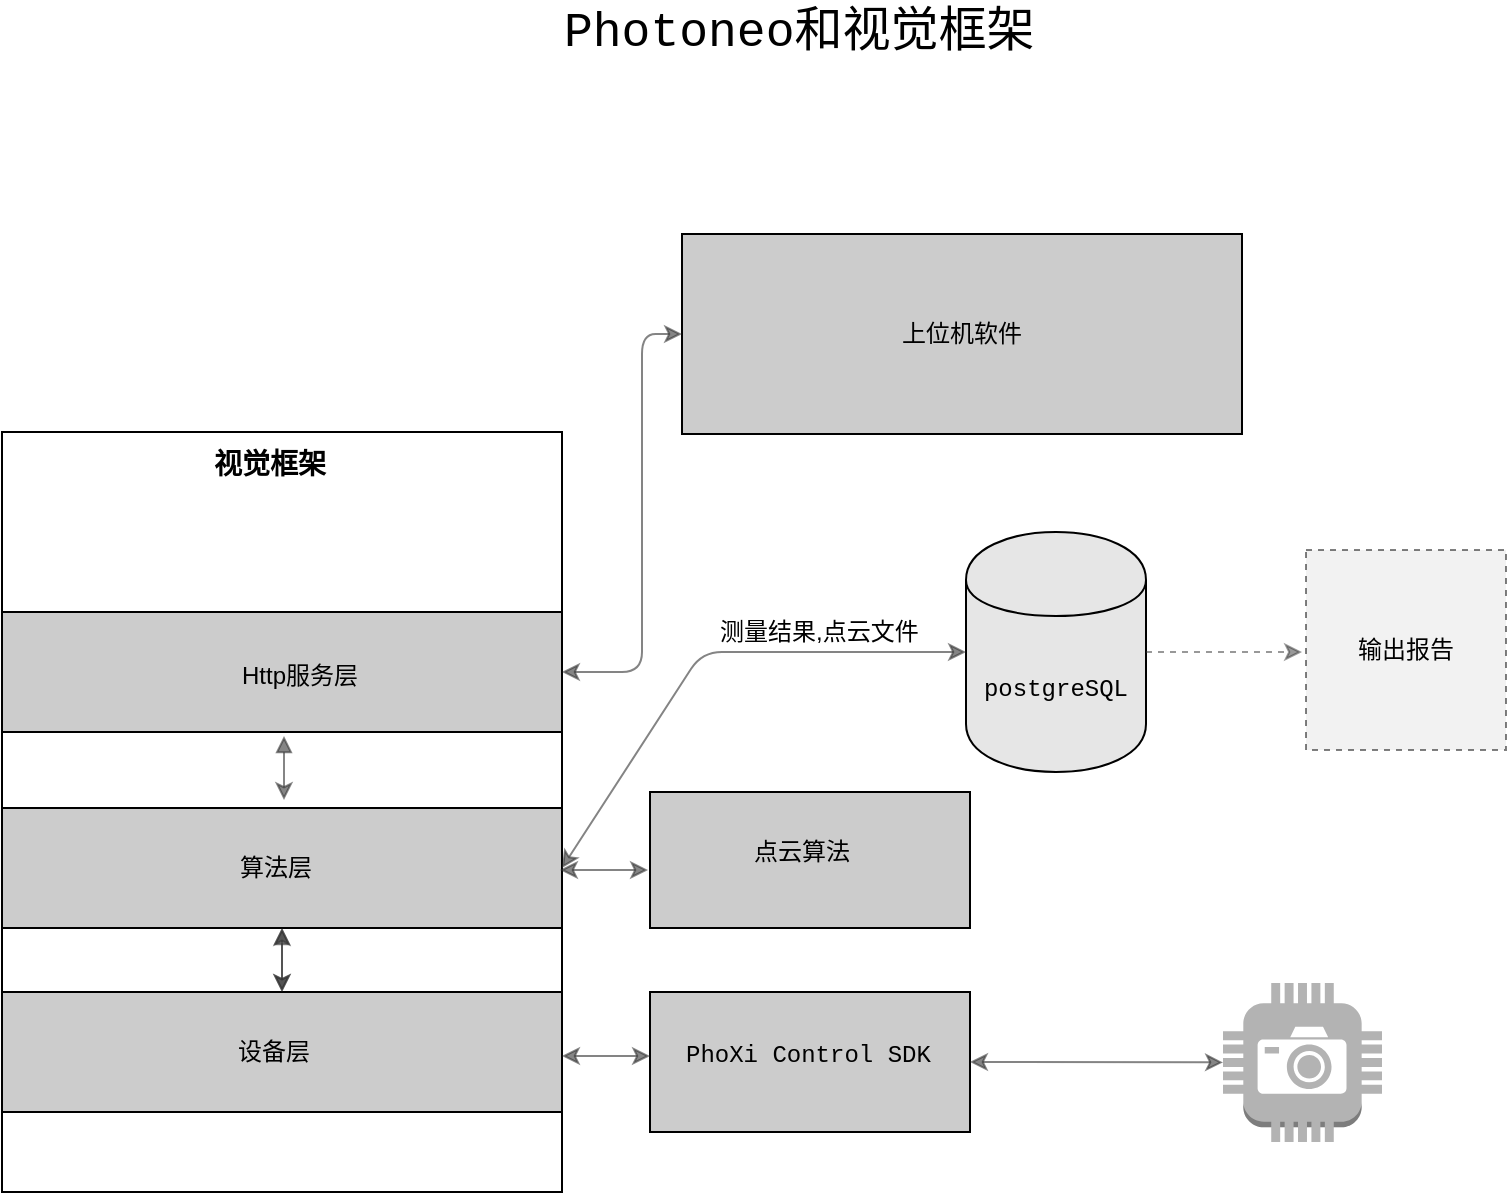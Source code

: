 <mxfile version="11.0.9" type="github"><diagram id="9-v6auuQzi0noWjkynqx" name="Page-1"><mxGraphModel dx="1422" dy="747" grid="1" gridSize="10" guides="1" tooltips="1" connect="1" arrows="1" fold="1" page="1" pageScale="1" pageWidth="827" pageHeight="1169" math="0" shadow="0"><root><mxCell id="0"/><mxCell id="1" parent="0"/><mxCell id="JIlKLBvlSWd4RBdyvCts-33" value="&lt;font face=&quot;Courier New&quot;&gt;输出报告&lt;/font&gt;" style="whiteSpace=wrap;html=1;aspect=fixed;shadow=0;strokeColor=#000000;fillColor=#E6E6E6;dashed=1;opacity=50;" vertex="1" parent="1"><mxGeometry x="692" y="401" width="100" height="100" as="geometry"/></mxCell><mxCell id="JIlKLBvlSWd4RBdyvCts-2" value="&lt;font style=&quot;font-size: 24px&quot; face=&quot;Courier New&quot;&gt;Photoneo和视觉框架&lt;/font&gt;" style="text;html=1;resizable=0;points=[];autosize=1;align=left;verticalAlign=top;spacingTop=-4;" vertex="1" parent="1"><mxGeometry x="319" y="126" width="250" height="20" as="geometry"/></mxCell><mxCell id="JIlKLBvlSWd4RBdyvCts-3" value="&lt;span style=&quot;font-family: &amp;#34;courier new&amp;#34; ; white-space: normal&quot;&gt;postgreSQL&lt;/span&gt;" style="shape=cylinder;whiteSpace=wrap;html=1;boundedLbl=1;backgroundOutline=1;fillColor=#E6E6E6;strokeColor=#000000;" vertex="1" parent="1"><mxGeometry x="522" y="392" width="90" height="120" as="geometry"/></mxCell><mxCell id="JIlKLBvlSWd4RBdyvCts-4" value="" style="rounded=0;whiteSpace=wrap;html=1;fillColor=#FFFFFF;" vertex="1" parent="1"><mxGeometry x="40" y="342" width="280" height="380" as="geometry"/></mxCell><mxCell id="JIlKLBvlSWd4RBdyvCts-5" value="&lt;font style=&quot;font-size: 14px&quot;&gt;&lt;b&gt;视觉框架&lt;/b&gt;&lt;/font&gt;" style="text;html=1;resizable=0;points=[];autosize=1;align=left;verticalAlign=top;spacingTop=-4;" vertex="1" parent="1"><mxGeometry x="144" y="347" width="70" height="20" as="geometry"/></mxCell><mxCell id="JIlKLBvlSWd4RBdyvCts-18" value="" style="edgeStyle=orthogonalEdgeStyle;rounded=0;orthogonalLoop=1;jettySize=auto;html=1;startArrow=block;strokeColor=#333333;opacity=60;" edge="1" parent="1"><mxGeometry relative="1" as="geometry"><mxPoint x="180" y="590" as="sourcePoint"/><mxPoint x="180" y="622" as="targetPoint"/></mxGeometry></mxCell><mxCell id="JIlKLBvlSWd4RBdyvCts-7" value="" style="rounded=0;whiteSpace=wrap;html=1;fillColor=#CCCCCC;" vertex="1" parent="1"><mxGeometry x="40" y="530" width="280" height="60" as="geometry"/></mxCell><mxCell id="JIlKLBvlSWd4RBdyvCts-6" value="算法层" style="text;html=1;strokeColor=none;fillColor=none;align=center;verticalAlign=middle;whiteSpace=wrap;rounded=0;" vertex="1" parent="1"><mxGeometry x="122" y="550" width="110" height="20" as="geometry"/></mxCell><mxCell id="JIlKLBvlSWd4RBdyvCts-8" value="" style="rounded=0;whiteSpace=wrap;html=1;fillColor=#CCCCCC;" vertex="1" parent="1"><mxGeometry x="40" y="432" width="280" height="60" as="geometry"/></mxCell><mxCell id="JIlKLBvlSWd4RBdyvCts-10" value="Http服务层" style="text;html=1;resizable=0;points=[];autosize=1;align=left;verticalAlign=top;spacingTop=-4;" vertex="1" parent="1"><mxGeometry x="158" y="454" width="70" height="20" as="geometry"/></mxCell><mxCell id="JIlKLBvlSWd4RBdyvCts-11" value="" style="rounded=0;whiteSpace=wrap;html=1;fillColor=#CCCCCC;" vertex="1" parent="1"><mxGeometry x="40" y="622" width="280" height="60" as="geometry"/></mxCell><mxCell id="JIlKLBvlSWd4RBdyvCts-12" value="设备层" style="text;html=1;resizable=0;points=[];autosize=1;align=left;verticalAlign=top;spacingTop=-4;" vertex="1" parent="1"><mxGeometry x="156" y="642" width="50" height="20" as="geometry"/></mxCell><mxCell id="JIlKLBvlSWd4RBdyvCts-13" value="" style="rounded=0;whiteSpace=wrap;html=1;fillColor=#CCCCCC;" vertex="1" parent="1"><mxGeometry x="364" y="622" width="160" height="70" as="geometry"/></mxCell><mxCell id="JIlKLBvlSWd4RBdyvCts-14" value="&lt;font face=&quot;Courier New&quot;&gt;PhoXi Control SDK&lt;/font&gt;" style="text;html=1;resizable=0;points=[];autosize=1;align=left;verticalAlign=top;spacingTop=-4;shadow=0;" vertex="1" parent="1"><mxGeometry x="380" y="643" width="140" height="20" as="geometry"/></mxCell><mxCell id="JIlKLBvlSWd4RBdyvCts-17" value="" style="endArrow=classic;startArrow=classic;html=1;entryX=0.5;entryY=1;entryDx=0;entryDy=0;strokeColor=#333333;opacity=60;" edge="1" parent="1"><mxGeometry width="50" height="50" relative="1" as="geometry"><mxPoint x="180" y="622" as="sourcePoint"/><mxPoint x="180" y="590" as="targetPoint"/></mxGeometry></mxCell><mxCell id="JIlKLBvlSWd4RBdyvCts-19" value="" style="edgeStyle=orthogonalEdgeStyle;rounded=0;orthogonalLoop=1;jettySize=auto;html=1;startArrow=block;strokeColor=#333333;opacity=60;jumpStyle=none;shadow=0;comic=0;" edge="1" parent="1"><mxGeometry relative="1" as="geometry"><mxPoint x="181" y="494" as="sourcePoint"/><mxPoint x="181" y="526" as="targetPoint"/></mxGeometry></mxCell><mxCell id="JIlKLBvlSWd4RBdyvCts-20" value="" style="endArrow=classic;startArrow=classic;html=1;entryX=1;entryY=0.75;entryDx=0;entryDy=0;strokeColor=#333333;opacity=60;" edge="1" parent="1"><mxGeometry width="50" height="50" relative="1" as="geometry"><mxPoint x="364" y="654" as="sourcePoint"/><mxPoint x="320" y="654" as="targetPoint"/></mxGeometry></mxCell><mxCell id="JIlKLBvlSWd4RBdyvCts-21" value="" style="rounded=0;whiteSpace=wrap;html=1;fillColor=#CCCCCC;" vertex="1" parent="1"><mxGeometry x="364" y="522" width="160" height="68" as="geometry"/></mxCell><mxCell id="JIlKLBvlSWd4RBdyvCts-22" value="&lt;font face=&quot;Courier New&quot;&gt;点云算法&lt;/font&gt;" style="text;html=1;resizable=0;points=[];autosize=1;align=left;verticalAlign=top;spacingTop=-4;shadow=0;" vertex="1" parent="1"><mxGeometry x="414" y="542" width="60" height="20" as="geometry"/></mxCell><mxCell id="JIlKLBvlSWd4RBdyvCts-24" value="" style="endArrow=classic;startArrow=classic;html=1;entryX=1;entryY=0.75;entryDx=0;entryDy=0;strokeColor=#333333;opacity=60;" edge="1" parent="1"><mxGeometry width="50" height="50" relative="1" as="geometry"><mxPoint x="363" y="561" as="sourcePoint"/><mxPoint x="319" y="561" as="targetPoint"/></mxGeometry></mxCell><mxCell id="JIlKLBvlSWd4RBdyvCts-26" value="" style="outlineConnect=0;dashed=0;verticalLabelPosition=bottom;verticalAlign=top;align=center;html=1;shape=mxgraph.aws3.camera;fillColor=#B3B3B3;gradientColor=none;shadow=0;" vertex="1" parent="1"><mxGeometry x="650.5" y="617.5" width="79.5" height="79.5" as="geometry"/></mxCell><mxCell id="JIlKLBvlSWd4RBdyvCts-27" value="" style="endArrow=classic;startArrow=classic;html=1;entryX=1;entryY=0.5;entryDx=0;entryDy=0;strokeColor=#333333;opacity=60;" edge="1" parent="1" source="JIlKLBvlSWd4RBdyvCts-26" target="JIlKLBvlSWd4RBdyvCts-13"><mxGeometry width="50" height="50" relative="1" as="geometry"><mxPoint x="467" y="664" as="sourcePoint"/><mxPoint x="423" y="664" as="targetPoint"/></mxGeometry></mxCell><mxCell id="JIlKLBvlSWd4RBdyvCts-29" value="&lt;font face=&quot;Courier New&quot;&gt;上位机软件&lt;/font&gt;" style="rounded=0;whiteSpace=wrap;html=1;shadow=0;fillColor=#CCCCCC;" vertex="1" parent="1"><mxGeometry x="380" y="243" width="280" height="100" as="geometry"/></mxCell><mxCell id="JIlKLBvlSWd4RBdyvCts-30" value="" style="endArrow=classic;startArrow=classic;html=1;entryX=1;entryY=0.5;entryDx=0;entryDy=0;strokeColor=#333333;opacity=60;exitX=0;exitY=0.5;exitDx=0;exitDy=0;" edge="1" parent="1" source="JIlKLBvlSWd4RBdyvCts-29" target="JIlKLBvlSWd4RBdyvCts-8"><mxGeometry width="50" height="50" relative="1" as="geometry"><mxPoint x="373" y="567" as="sourcePoint"/><mxPoint x="329" y="567" as="targetPoint"/><Array as="points"><mxPoint x="360" y="293"/><mxPoint x="360" y="462"/></Array></mxGeometry></mxCell><mxCell id="JIlKLBvlSWd4RBdyvCts-31" value="" style="endArrow=classic;startArrow=classic;html=1;shadow=0;strokeColor=#333333;opacity=60;entryX=0;entryY=0.5;entryDx=0;entryDy=0;exitX=1;exitY=0.5;exitDx=0;exitDy=0;" edge="1" parent="1" source="JIlKLBvlSWd4RBdyvCts-7" target="JIlKLBvlSWd4RBdyvCts-3"><mxGeometry width="50" height="50" relative="1" as="geometry"><mxPoint x="40" y="790" as="sourcePoint"/><mxPoint x="90" y="740" as="targetPoint"/><Array as="points"><mxPoint x="390" y="452"/><mxPoint x="440" y="452"/></Array></mxGeometry></mxCell><mxCell id="JIlKLBvlSWd4RBdyvCts-32" value="" style="endArrow=classic;html=1;shadow=0;strokeColor=#333333;opacity=50;exitX=1;exitY=0.5;exitDx=0;exitDy=0;dashed=1;" edge="1" parent="1" source="JIlKLBvlSWd4RBdyvCts-3"><mxGeometry width="50" height="50" relative="1" as="geometry"><mxPoint x="40" y="790" as="sourcePoint"/><mxPoint x="690" y="452" as="targetPoint"/></mxGeometry></mxCell><mxCell id="JIlKLBvlSWd4RBdyvCts-38" value="测量结果,点云文件" style="text;html=1;resizable=0;points=[];autosize=1;align=left;verticalAlign=top;spacingTop=-4;" vertex="1" parent="1"><mxGeometry x="397" y="432" width="110" height="20" as="geometry"/></mxCell></root></mxGraphModel></diagram></mxfile>